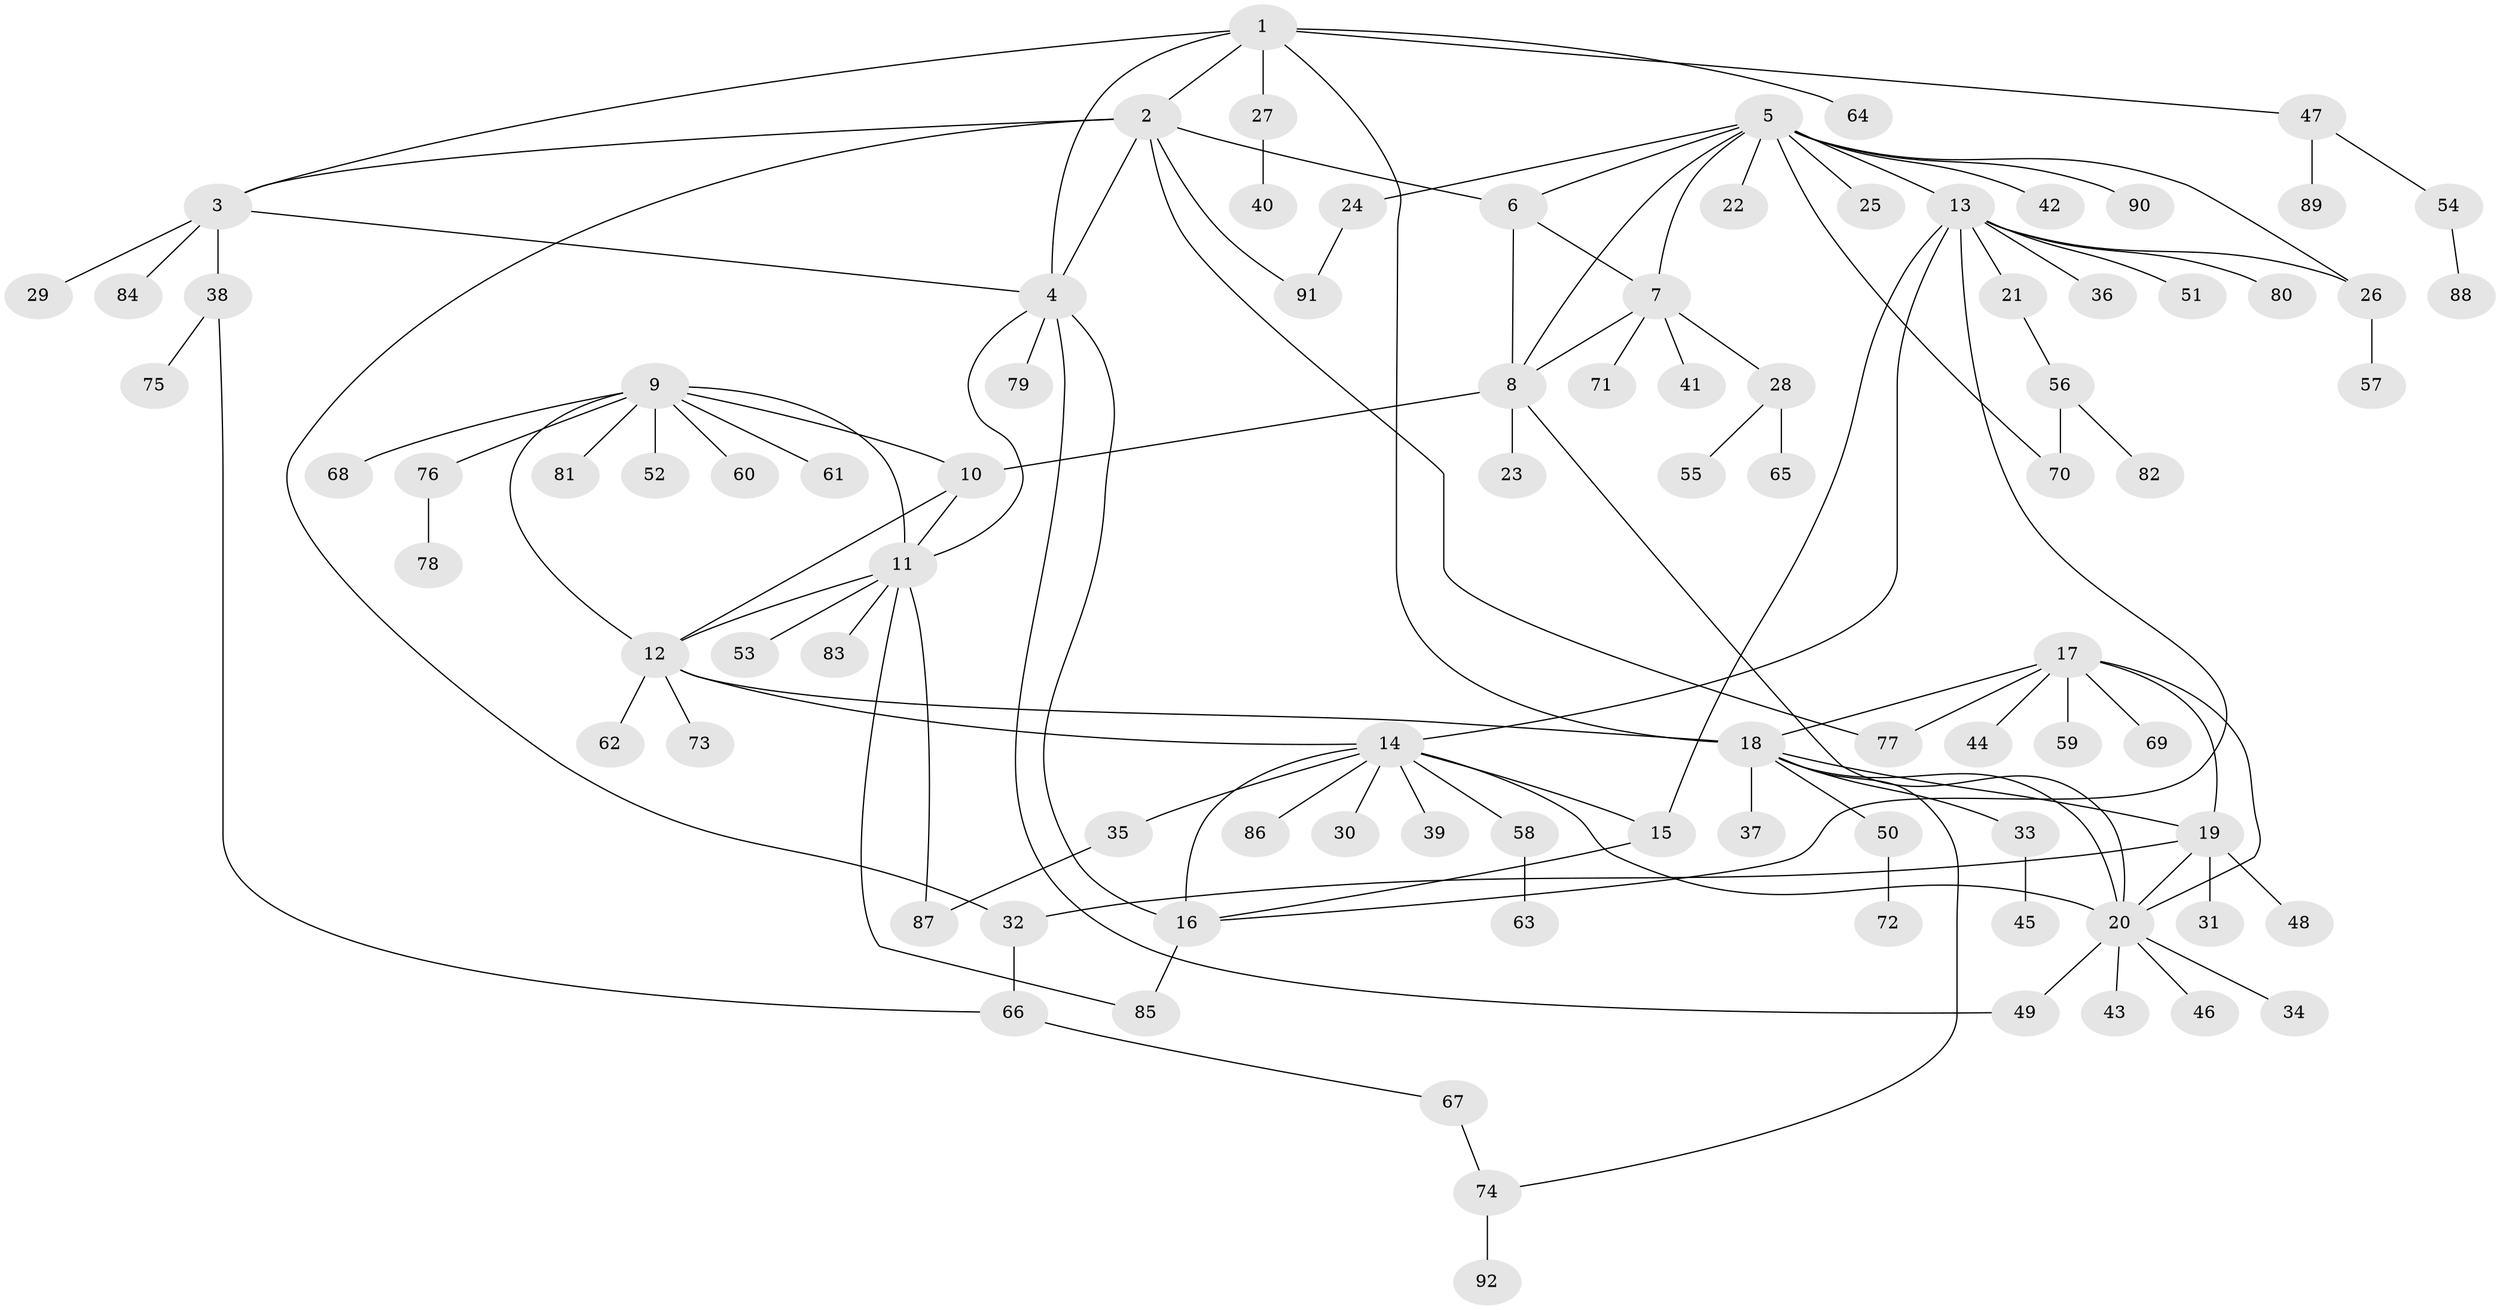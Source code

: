 // Generated by graph-tools (version 1.1) at 2025/11/02/27/25 16:11:31]
// undirected, 92 vertices, 122 edges
graph export_dot {
graph [start="1"]
  node [color=gray90,style=filled];
  1;
  2;
  3;
  4;
  5;
  6;
  7;
  8;
  9;
  10;
  11;
  12;
  13;
  14;
  15;
  16;
  17;
  18;
  19;
  20;
  21;
  22;
  23;
  24;
  25;
  26;
  27;
  28;
  29;
  30;
  31;
  32;
  33;
  34;
  35;
  36;
  37;
  38;
  39;
  40;
  41;
  42;
  43;
  44;
  45;
  46;
  47;
  48;
  49;
  50;
  51;
  52;
  53;
  54;
  55;
  56;
  57;
  58;
  59;
  60;
  61;
  62;
  63;
  64;
  65;
  66;
  67;
  68;
  69;
  70;
  71;
  72;
  73;
  74;
  75;
  76;
  77;
  78;
  79;
  80;
  81;
  82;
  83;
  84;
  85;
  86;
  87;
  88;
  89;
  90;
  91;
  92;
  1 -- 2;
  1 -- 3;
  1 -- 4;
  1 -- 18;
  1 -- 27;
  1 -- 47;
  1 -- 64;
  2 -- 3;
  2 -- 4;
  2 -- 6;
  2 -- 32;
  2 -- 77;
  2 -- 91;
  3 -- 4;
  3 -- 29;
  3 -- 38;
  3 -- 84;
  4 -- 11;
  4 -- 16;
  4 -- 49;
  4 -- 79;
  5 -- 6;
  5 -- 7;
  5 -- 8;
  5 -- 13;
  5 -- 22;
  5 -- 24;
  5 -- 25;
  5 -- 26;
  5 -- 42;
  5 -- 70;
  5 -- 90;
  6 -- 7;
  6 -- 8;
  7 -- 8;
  7 -- 28;
  7 -- 41;
  7 -- 71;
  8 -- 10;
  8 -- 20;
  8 -- 23;
  9 -- 10;
  9 -- 11;
  9 -- 12;
  9 -- 52;
  9 -- 60;
  9 -- 61;
  9 -- 68;
  9 -- 76;
  9 -- 81;
  10 -- 11;
  10 -- 12;
  11 -- 12;
  11 -- 53;
  11 -- 83;
  11 -- 85;
  11 -- 87;
  12 -- 14;
  12 -- 18;
  12 -- 62;
  12 -- 73;
  13 -- 14;
  13 -- 15;
  13 -- 16;
  13 -- 21;
  13 -- 26;
  13 -- 36;
  13 -- 51;
  13 -- 80;
  14 -- 15;
  14 -- 16;
  14 -- 20;
  14 -- 30;
  14 -- 35;
  14 -- 39;
  14 -- 58;
  14 -- 86;
  15 -- 16;
  16 -- 85;
  17 -- 18;
  17 -- 19;
  17 -- 20;
  17 -- 44;
  17 -- 59;
  17 -- 69;
  17 -- 77;
  18 -- 19;
  18 -- 20;
  18 -- 33;
  18 -- 37;
  18 -- 50;
  18 -- 74;
  19 -- 20;
  19 -- 31;
  19 -- 32;
  19 -- 48;
  20 -- 34;
  20 -- 43;
  20 -- 46;
  20 -- 49;
  21 -- 56;
  24 -- 91;
  26 -- 57;
  27 -- 40;
  28 -- 55;
  28 -- 65;
  32 -- 66;
  33 -- 45;
  35 -- 87;
  38 -- 66;
  38 -- 75;
  47 -- 54;
  47 -- 89;
  50 -- 72;
  54 -- 88;
  56 -- 70;
  56 -- 82;
  58 -- 63;
  66 -- 67;
  67 -- 74;
  74 -- 92;
  76 -- 78;
}
